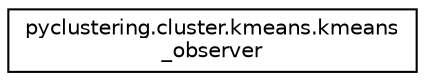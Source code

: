 digraph "Graphical Class Hierarchy"
{
 // INTERACTIVE_SVG=YES
  edge [fontname="Helvetica",fontsize="10",labelfontname="Helvetica",labelfontsize="10"];
  node [fontname="Helvetica",fontsize="10",shape=record];
  rankdir="LR";
  Node0 [label="pyclustering.cluster.kmeans.kmeans\l_observer",height=0.2,width=0.4,color="black", fillcolor="white", style="filled",URL="$d1/dc5/classpyclustering_1_1cluster_1_1kmeans_1_1kmeans__observer.html",tooltip="Observer of K-Means algorithm that is used to collect information about clustering process on each it..."];
}
